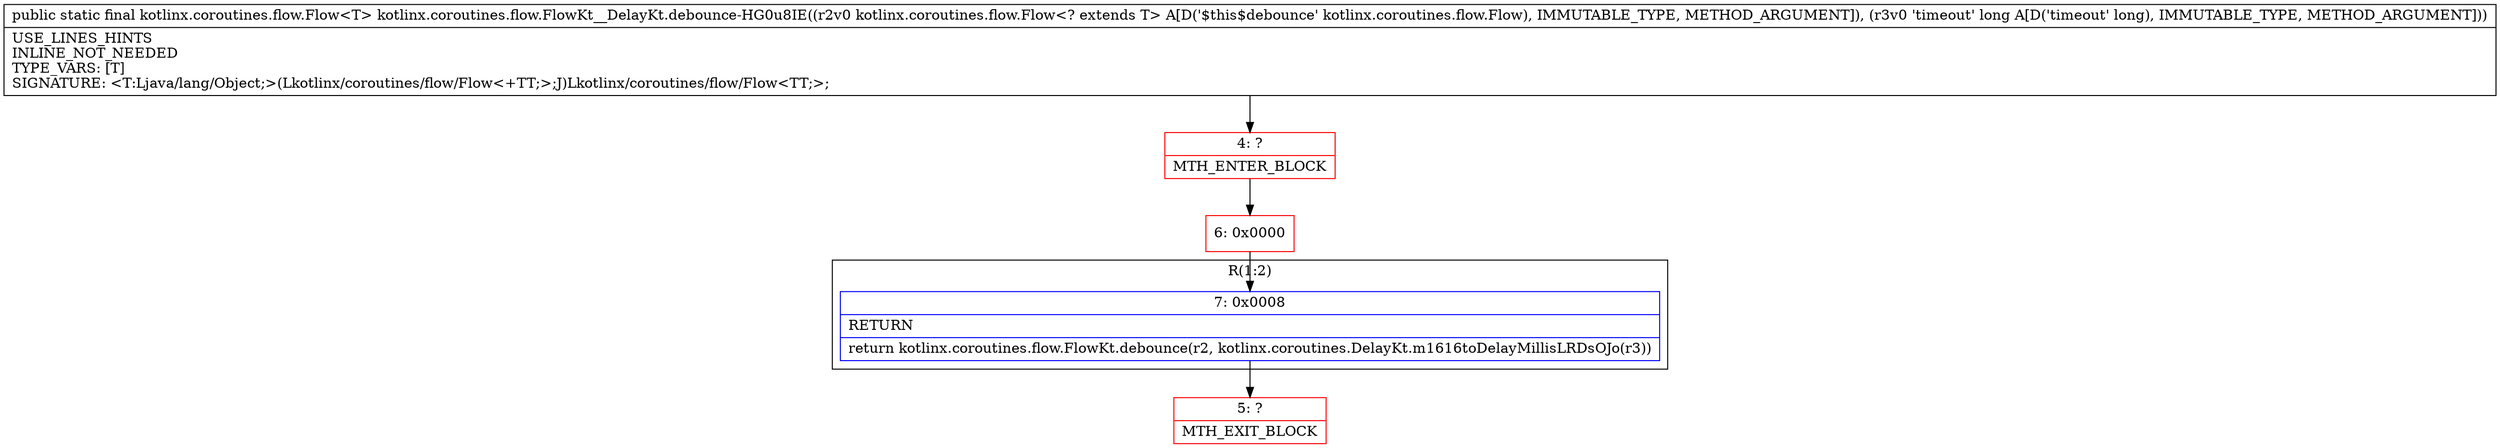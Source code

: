 digraph "CFG forkotlinx.coroutines.flow.FlowKt__DelayKt.debounce\-HG0u8IE(Lkotlinx\/coroutines\/flow\/Flow;J)Lkotlinx\/coroutines\/flow\/Flow;" {
subgraph cluster_Region_1252671631 {
label = "R(1:2)";
node [shape=record,color=blue];
Node_7 [shape=record,label="{7\:\ 0x0008|RETURN\l|return kotlinx.coroutines.flow.FlowKt.debounce(r2, kotlinx.coroutines.DelayKt.m1616toDelayMillisLRDsOJo(r3))\l}"];
}
Node_4 [shape=record,color=red,label="{4\:\ ?|MTH_ENTER_BLOCK\l}"];
Node_6 [shape=record,color=red,label="{6\:\ 0x0000}"];
Node_5 [shape=record,color=red,label="{5\:\ ?|MTH_EXIT_BLOCK\l}"];
MethodNode[shape=record,label="{public static final kotlinx.coroutines.flow.Flow\<T\> kotlinx.coroutines.flow.FlowKt__DelayKt.debounce\-HG0u8IE((r2v0 kotlinx.coroutines.flow.Flow\<? extends T\> A[D('$this$debounce' kotlinx.coroutines.flow.Flow), IMMUTABLE_TYPE, METHOD_ARGUMENT]), (r3v0 'timeout' long A[D('timeout' long), IMMUTABLE_TYPE, METHOD_ARGUMENT]))  | USE_LINES_HINTS\lINLINE_NOT_NEEDED\lTYPE_VARS: [T]\lSIGNATURE: \<T:Ljava\/lang\/Object;\>(Lkotlinx\/coroutines\/flow\/Flow\<+TT;\>;J)Lkotlinx\/coroutines\/flow\/Flow\<TT;\>;\l}"];
MethodNode -> Node_4;Node_7 -> Node_5;
Node_4 -> Node_6;
Node_6 -> Node_7;
}

